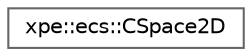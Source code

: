 digraph "Graphical Class Hierarchy"
{
 // LATEX_PDF_SIZE
  bgcolor="transparent";
  edge [fontname=Helvetica,fontsize=10,labelfontname=Helvetica,labelfontsize=10];
  node [fontname=Helvetica,fontsize=10,shape=box,height=0.2,width=0.4];
  rankdir="LR";
  Node0 [id="Node000000",label="xpe::ecs::CSpace2D",height=0.2,width=0.4,color="grey40", fillcolor="white", style="filled",URL="$structxpe_1_1ecs_1_1_c_space2_d.html",tooltip=" "];
}
